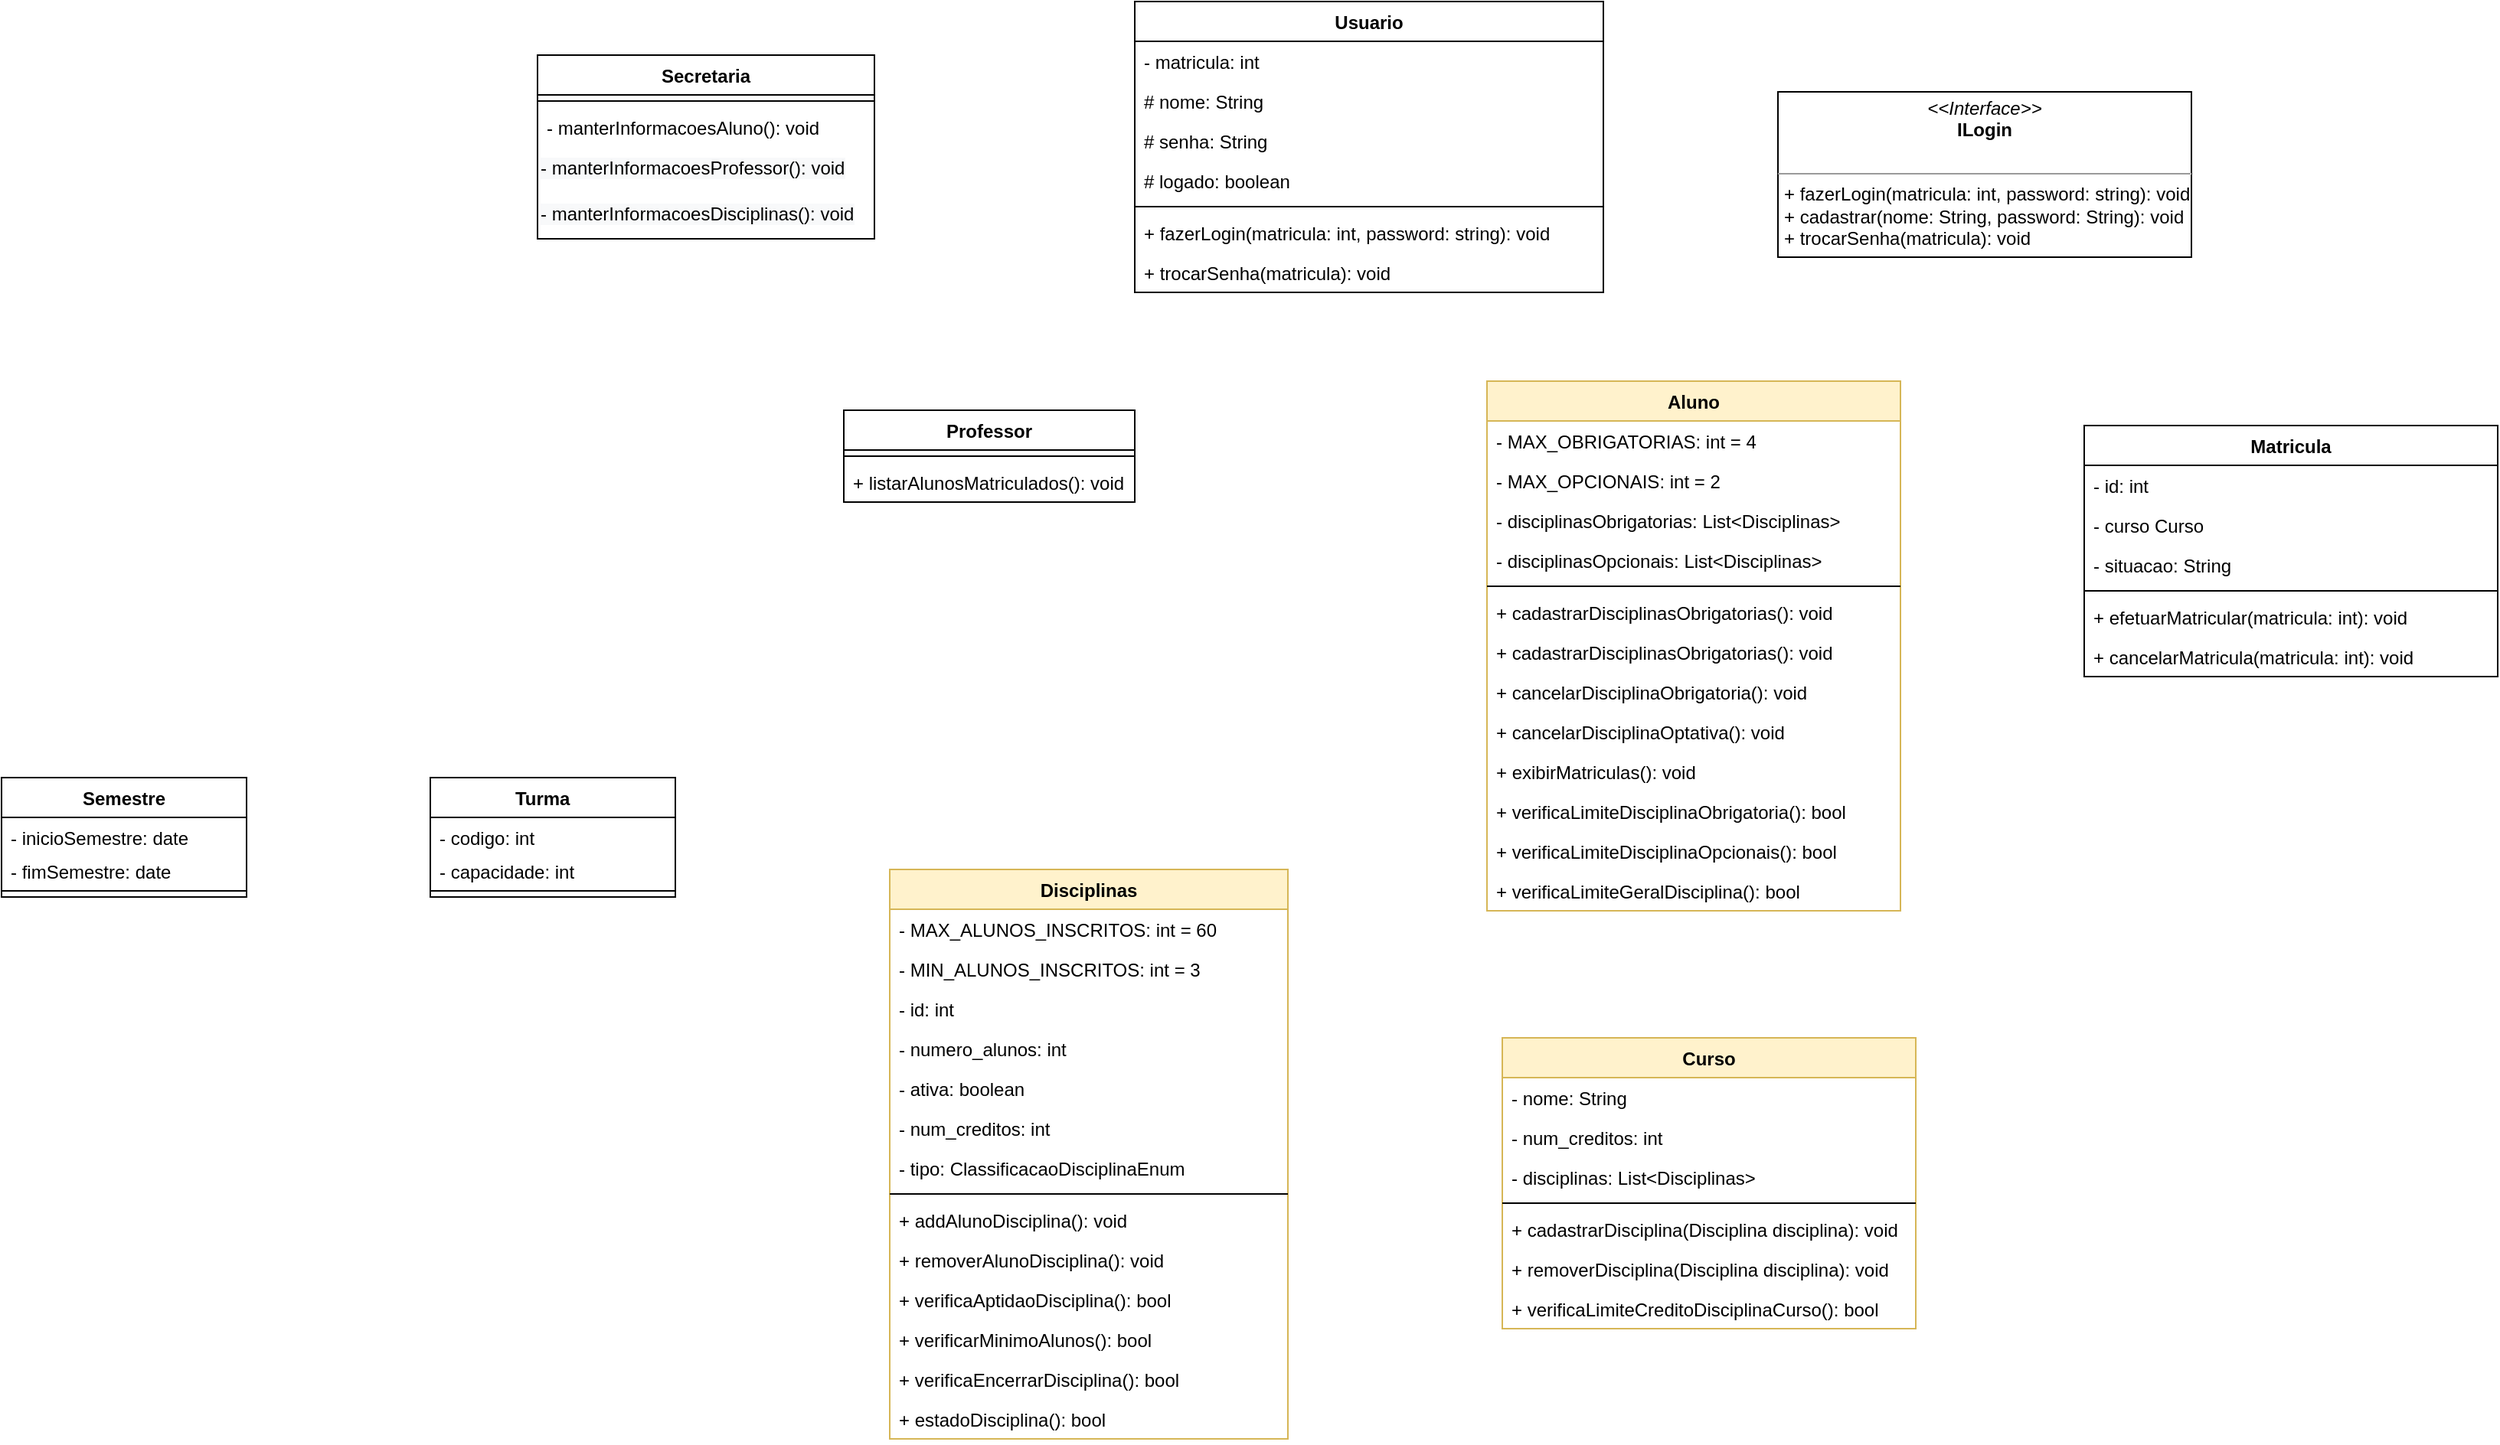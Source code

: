 <mxfile version="15.0.3" type="github">
  <diagram id="C5RBs43oDa-KdzZeNtuy" name="Page-1">
    <mxGraphModel dx="2549" dy="1831" grid="1" gridSize="10" guides="1" tooltips="1" connect="1" arrows="1" fold="1" page="1" pageScale="1" pageWidth="827" pageHeight="1169" math="0" shadow="0">
      <root>
        <mxCell id="WIyWlLk6GJQsqaUBKTNV-0" />
        <mxCell id="WIyWlLk6GJQsqaUBKTNV-1" parent="WIyWlLk6GJQsqaUBKTNV-0" />
        <mxCell id="JrXMHWwTkLq7MBl9970T-0" value="Usuario" style="swimlane;fontStyle=1;align=center;verticalAlign=top;childLayout=stackLayout;horizontal=1;startSize=26;horizontalStack=0;resizeParent=1;resizeParentMax=0;resizeLast=0;collapsible=1;marginBottom=0;" parent="WIyWlLk6GJQsqaUBKTNV-1" vertex="1">
          <mxGeometry x="260" y="-177" width="306" height="190" as="geometry" />
        </mxCell>
        <mxCell id="JrXMHWwTkLq7MBl9970T-1" value="- matricula: int" style="text;strokeColor=none;fillColor=none;align=left;verticalAlign=top;spacingLeft=4;spacingRight=4;overflow=hidden;rotatable=0;points=[[0,0.5],[1,0.5]];portConstraint=eastwest;" parent="JrXMHWwTkLq7MBl9970T-0" vertex="1">
          <mxGeometry y="26" width="306" height="26" as="geometry" />
        </mxCell>
        <mxCell id="JrXMHWwTkLq7MBl9970T-16" value="# nome: String" style="text;strokeColor=none;fillColor=none;align=left;verticalAlign=top;spacingLeft=4;spacingRight=4;overflow=hidden;rotatable=0;points=[[0,0.5],[1,0.5]];portConstraint=eastwest;" parent="JrXMHWwTkLq7MBl9970T-0" vertex="1">
          <mxGeometry y="52" width="306" height="26" as="geometry" />
        </mxCell>
        <mxCell id="kLyZI_-Mjfmo3eQy0nA9-0" value="# senha: String" style="text;strokeColor=none;fillColor=none;align=left;verticalAlign=top;spacingLeft=4;spacingRight=4;overflow=hidden;rotatable=0;points=[[0,0.5],[1,0.5]];portConstraint=eastwest;" vertex="1" parent="JrXMHWwTkLq7MBl9970T-0">
          <mxGeometry y="78" width="306" height="26" as="geometry" />
        </mxCell>
        <mxCell id="JrXMHWwTkLq7MBl9970T-23" value="# logado: boolean" style="text;strokeColor=none;fillColor=none;align=left;verticalAlign=top;spacingLeft=4;spacingRight=4;overflow=hidden;rotatable=0;points=[[0,0.5],[1,0.5]];portConstraint=eastwest;" parent="JrXMHWwTkLq7MBl9970T-0" vertex="1">
          <mxGeometry y="104" width="306" height="26" as="geometry" />
        </mxCell>
        <mxCell id="JrXMHWwTkLq7MBl9970T-2" value="" style="line;strokeWidth=1;fillColor=none;align=left;verticalAlign=middle;spacingTop=-1;spacingLeft=3;spacingRight=3;rotatable=0;labelPosition=right;points=[];portConstraint=eastwest;" parent="JrXMHWwTkLq7MBl9970T-0" vertex="1">
          <mxGeometry y="130" width="306" height="8" as="geometry" />
        </mxCell>
        <mxCell id="JrXMHWwTkLq7MBl9970T-17" value="+ fazerLogin(matricula: int, password: string): void" style="text;strokeColor=none;fillColor=none;align=left;verticalAlign=top;spacingLeft=4;spacingRight=4;overflow=hidden;rotatable=0;points=[[0,0.5],[1,0.5]];portConstraint=eastwest;" parent="JrXMHWwTkLq7MBl9970T-0" vertex="1">
          <mxGeometry y="138" width="306" height="26" as="geometry" />
        </mxCell>
        <mxCell id="JrXMHWwTkLq7MBl9970T-3" value="+ trocarSenha(matricula): void" style="text;strokeColor=none;fillColor=none;align=left;verticalAlign=top;spacingLeft=4;spacingRight=4;overflow=hidden;rotatable=0;points=[[0,0.5],[1,0.5]];portConstraint=eastwest;" parent="JrXMHWwTkLq7MBl9970T-0" vertex="1">
          <mxGeometry y="164" width="306" height="26" as="geometry" />
        </mxCell>
        <mxCell id="JrXMHWwTkLq7MBl9970T-4" value="Professor" style="swimlane;fontStyle=1;align=center;verticalAlign=top;childLayout=stackLayout;horizontal=1;startSize=26;horizontalStack=0;resizeParent=1;resizeParentMax=0;resizeLast=0;collapsible=1;marginBottom=0;" parent="WIyWlLk6GJQsqaUBKTNV-1" vertex="1">
          <mxGeometry x="70" y="90" width="190" height="60" as="geometry" />
        </mxCell>
        <mxCell id="JrXMHWwTkLq7MBl9970T-6" value="" style="line;strokeWidth=1;fillColor=none;align=left;verticalAlign=middle;spacingTop=-1;spacingLeft=3;spacingRight=3;rotatable=0;labelPosition=right;points=[];portConstraint=eastwest;" parent="JrXMHWwTkLq7MBl9970T-4" vertex="1">
          <mxGeometry y="26" width="190" height="8" as="geometry" />
        </mxCell>
        <mxCell id="7F9r5N1mLICZE5VBThnw-38" value="+ listarAlunosMatriculados(): void" style="text;strokeColor=none;fillColor=none;align=left;verticalAlign=top;spacingLeft=4;spacingRight=4;overflow=hidden;rotatable=0;points=[[0,0.5],[1,0.5]];portConstraint=eastwest;" parent="JrXMHWwTkLq7MBl9970T-4" vertex="1">
          <mxGeometry y="34" width="190" height="26" as="geometry" />
        </mxCell>
        <mxCell id="JrXMHWwTkLq7MBl9970T-8" value="Aluno" style="swimlane;fontStyle=1;align=center;verticalAlign=top;childLayout=stackLayout;horizontal=1;startSize=26;horizontalStack=0;resizeParent=1;resizeParentMax=0;resizeLast=0;collapsible=1;marginBottom=0;fillColor=#fff2cc;strokeColor=#d6b656;" parent="WIyWlLk6GJQsqaUBKTNV-1" vertex="1">
          <mxGeometry x="490" y="71" width="270" height="346" as="geometry" />
        </mxCell>
        <mxCell id="JrXMHWwTkLq7MBl9970T-9" value="- MAX_OBRIGATORIAS: int = 4" style="text;strokeColor=none;fillColor=none;align=left;verticalAlign=top;spacingLeft=4;spacingRight=4;overflow=hidden;rotatable=0;points=[[0,0.5],[1,0.5]];portConstraint=eastwest;" parent="JrXMHWwTkLq7MBl9970T-8" vertex="1">
          <mxGeometry y="26" width="270" height="26" as="geometry" />
        </mxCell>
        <mxCell id="JrXMHWwTkLq7MBl9970T-21" value="- MAX_OPCIONAIS: int = 2" style="text;strokeColor=none;fillColor=none;align=left;verticalAlign=top;spacingLeft=4;spacingRight=4;overflow=hidden;rotatable=0;points=[[0,0.5],[1,0.5]];portConstraint=eastwest;" parent="JrXMHWwTkLq7MBl9970T-8" vertex="1">
          <mxGeometry y="52" width="270" height="26" as="geometry" />
        </mxCell>
        <mxCell id="JrXMHWwTkLq7MBl9970T-20" value="- disciplinasObrigatorias: List&lt;Disciplinas&gt;" style="text;strokeColor=none;fillColor=none;align=left;verticalAlign=top;spacingLeft=4;spacingRight=4;overflow=hidden;rotatable=0;points=[[0,0.5],[1,0.5]];portConstraint=eastwest;" parent="JrXMHWwTkLq7MBl9970T-8" vertex="1">
          <mxGeometry y="78" width="270" height="26" as="geometry" />
        </mxCell>
        <mxCell id="JrXMHWwTkLq7MBl9970T-19" value="- disciplinasOpcionais: List&lt;Disciplinas&gt;" style="text;strokeColor=none;fillColor=none;align=left;verticalAlign=top;spacingLeft=4;spacingRight=4;overflow=hidden;rotatable=0;points=[[0,0.5],[1,0.5]];portConstraint=eastwest;" parent="JrXMHWwTkLq7MBl9970T-8" vertex="1">
          <mxGeometry y="104" width="270" height="26" as="geometry" />
        </mxCell>
        <mxCell id="JrXMHWwTkLq7MBl9970T-10" value="" style="line;strokeWidth=1;fillColor=none;align=left;verticalAlign=middle;spacingTop=-1;spacingLeft=3;spacingRight=3;rotatable=0;labelPosition=right;points=[];portConstraint=eastwest;" parent="JrXMHWwTkLq7MBl9970T-8" vertex="1">
          <mxGeometry y="130" width="270" height="8" as="geometry" />
        </mxCell>
        <mxCell id="BuNVMudP7O9CK5YteKWj-36" value="+ cadastrarDisciplinasObrigatorias(): void" style="text;strokeColor=none;fillColor=none;align=left;verticalAlign=top;spacingLeft=4;spacingRight=4;overflow=hidden;rotatable=0;points=[[0,0.5],[1,0.5]];portConstraint=eastwest;" parent="JrXMHWwTkLq7MBl9970T-8" vertex="1">
          <mxGeometry y="138" width="270" height="26" as="geometry" />
        </mxCell>
        <mxCell id="kLyZI_-Mjfmo3eQy0nA9-3" value="+ cadastrarDisciplinasObrigatorias(): void" style="text;strokeColor=none;fillColor=none;align=left;verticalAlign=top;spacingLeft=4;spacingRight=4;overflow=hidden;rotatable=0;points=[[0,0.5],[1,0.5]];portConstraint=eastwest;" vertex="1" parent="JrXMHWwTkLq7MBl9970T-8">
          <mxGeometry y="164" width="270" height="26" as="geometry" />
        </mxCell>
        <mxCell id="kLyZI_-Mjfmo3eQy0nA9-4" value="+ cancelarDisciplinaObrigatoria(): void" style="text;strokeColor=none;fillColor=none;align=left;verticalAlign=top;spacingLeft=4;spacingRight=4;overflow=hidden;rotatable=0;points=[[0,0.5],[1,0.5]];portConstraint=eastwest;" vertex="1" parent="JrXMHWwTkLq7MBl9970T-8">
          <mxGeometry y="190" width="270" height="26" as="geometry" />
        </mxCell>
        <mxCell id="kLyZI_-Mjfmo3eQy0nA9-2" value="+ cancelarDisciplinaOptativa(): void" style="text;strokeColor=none;fillColor=none;align=left;verticalAlign=top;spacingLeft=4;spacingRight=4;overflow=hidden;rotatable=0;points=[[0,0.5],[1,0.5]];portConstraint=eastwest;" vertex="1" parent="JrXMHWwTkLq7MBl9970T-8">
          <mxGeometry y="216" width="270" height="26" as="geometry" />
        </mxCell>
        <mxCell id="kLyZI_-Mjfmo3eQy0nA9-5" value="+ exibirMatriculas(): void" style="text;strokeColor=none;fillColor=none;align=left;verticalAlign=top;spacingLeft=4;spacingRight=4;overflow=hidden;rotatable=0;points=[[0,0.5],[1,0.5]];portConstraint=eastwest;" vertex="1" parent="JrXMHWwTkLq7MBl9970T-8">
          <mxGeometry y="242" width="270" height="26" as="geometry" />
        </mxCell>
        <mxCell id="htxhxsCzDvuKLjWqPKR0-1" value="+ verificaLimiteDisciplinaObrigatoria(): bool" style="text;strokeColor=none;fillColor=none;align=left;verticalAlign=top;spacingLeft=4;spacingRight=4;overflow=hidden;rotatable=0;points=[[0,0.5],[1,0.5]];portConstraint=eastwest;" parent="JrXMHWwTkLq7MBl9970T-8" vertex="1">
          <mxGeometry y="268" width="270" height="26" as="geometry" />
        </mxCell>
        <mxCell id="htxhxsCzDvuKLjWqPKR0-2" value="+ verificaLimiteDisciplinaOpcionais(): bool" style="text;strokeColor=none;fillColor=none;align=left;verticalAlign=top;spacingLeft=4;spacingRight=4;overflow=hidden;rotatable=0;points=[[0,0.5],[1,0.5]];portConstraint=eastwest;" parent="JrXMHWwTkLq7MBl9970T-8" vertex="1">
          <mxGeometry y="294" width="270" height="26" as="geometry" />
        </mxCell>
        <mxCell id="kLyZI_-Mjfmo3eQy0nA9-1" value="+ verificaLimiteGeralDisciplina(): bool" style="text;strokeColor=none;fillColor=none;align=left;verticalAlign=top;spacingLeft=4;spacingRight=4;overflow=hidden;rotatable=0;points=[[0,0.5],[1,0.5]];portConstraint=eastwest;" vertex="1" parent="JrXMHWwTkLq7MBl9970T-8">
          <mxGeometry y="320" width="270" height="26" as="geometry" />
        </mxCell>
        <mxCell id="JrXMHWwTkLq7MBl9970T-12" value="Secretaria" style="swimlane;fontStyle=1;align=center;verticalAlign=top;childLayout=stackLayout;horizontal=1;startSize=26;horizontalStack=0;resizeParent=1;resizeParentMax=0;resizeLast=0;collapsible=1;marginBottom=0;" parent="WIyWlLk6GJQsqaUBKTNV-1" vertex="1">
          <mxGeometry x="-130" y="-142" width="220" height="120" as="geometry" />
        </mxCell>
        <mxCell id="JrXMHWwTkLq7MBl9970T-14" value="" style="line;strokeWidth=1;fillColor=none;align=left;verticalAlign=middle;spacingTop=-1;spacingLeft=3;spacingRight=3;rotatable=0;labelPosition=right;points=[];portConstraint=eastwest;" parent="JrXMHWwTkLq7MBl9970T-12" vertex="1">
          <mxGeometry y="26" width="220" height="8" as="geometry" />
        </mxCell>
        <mxCell id="7F9r5N1mLICZE5VBThnw-39" value="- manterInformacoesAluno(): void" style="text;strokeColor=none;fillColor=none;align=left;verticalAlign=top;spacingLeft=4;spacingRight=4;overflow=hidden;rotatable=0;points=[[0,0.5],[1,0.5]];portConstraint=eastwest;" parent="JrXMHWwTkLq7MBl9970T-12" vertex="1">
          <mxGeometry y="34" width="220" height="26" as="geometry" />
        </mxCell>
        <mxCell id="7F9r5N1mLICZE5VBThnw-40" value="&lt;span style=&quot;color: rgb(0 , 0 , 0) ; font-family: &amp;#34;helvetica&amp;#34; ; font-size: 12px ; font-style: normal ; font-weight: 400 ; letter-spacing: normal ; text-align: left ; text-indent: 0px ; text-transform: none ; word-spacing: 0px ; background-color: rgb(248 , 249 , 250) ; display: inline ; float: none&quot;&gt;- manterInformacoesProfessor(): void&lt;/span&gt;" style="text;whiteSpace=wrap;html=1;" parent="JrXMHWwTkLq7MBl9970T-12" vertex="1">
          <mxGeometry y="60" width="220" height="30" as="geometry" />
        </mxCell>
        <mxCell id="7F9r5N1mLICZE5VBThnw-41" value="&lt;span style=&quot;color: rgb(0 , 0 , 0) ; font-family: &amp;#34;helvetica&amp;#34; ; font-size: 12px ; font-style: normal ; font-weight: 400 ; letter-spacing: normal ; text-align: left ; text-indent: 0px ; text-transform: none ; word-spacing: 0px ; background-color: rgb(248 , 249 , 250) ; display: inline ; float: none&quot;&gt;- manterInformacoesDisciplinas(): void&lt;/span&gt;" style="text;whiteSpace=wrap;html=1;" parent="JrXMHWwTkLq7MBl9970T-12" vertex="1">
          <mxGeometry y="90" width="220" height="30" as="geometry" />
        </mxCell>
        <mxCell id="7F9r5N1mLICZE5VBThnw-0" value="Curso" style="swimlane;fontStyle=1;align=center;verticalAlign=top;childLayout=stackLayout;horizontal=1;startSize=26;horizontalStack=0;resizeParent=1;resizeParentMax=0;resizeLast=0;collapsible=1;marginBottom=0;fillColor=#fff2cc;strokeColor=#d6b656;" parent="WIyWlLk6GJQsqaUBKTNV-1" vertex="1">
          <mxGeometry x="500" y="500" width="270" height="190" as="geometry" />
        </mxCell>
        <mxCell id="7F9r5N1mLICZE5VBThnw-3" value="- nome: String" style="text;strokeColor=none;fillColor=none;align=left;verticalAlign=top;spacingLeft=4;spacingRight=4;overflow=hidden;rotatable=0;points=[[0,0.5],[1,0.5]];portConstraint=eastwest;" parent="7F9r5N1mLICZE5VBThnw-0" vertex="1">
          <mxGeometry y="26" width="270" height="26" as="geometry" />
        </mxCell>
        <mxCell id="7F9r5N1mLICZE5VBThnw-7" value="- num_creditos: int" style="text;strokeColor=none;fillColor=none;align=left;verticalAlign=top;spacingLeft=4;spacingRight=4;overflow=hidden;rotatable=0;points=[[0,0.5],[1,0.5]];portConstraint=eastwest;" parent="7F9r5N1mLICZE5VBThnw-0" vertex="1">
          <mxGeometry y="52" width="270" height="26" as="geometry" />
        </mxCell>
        <mxCell id="7F9r5N1mLICZE5VBThnw-4" value="- disciplinas: List&lt;Disciplinas&gt;" style="text;strokeColor=none;fillColor=none;align=left;verticalAlign=top;spacingLeft=4;spacingRight=4;overflow=hidden;rotatable=0;points=[[0,0.5],[1,0.5]];portConstraint=eastwest;" parent="7F9r5N1mLICZE5VBThnw-0" vertex="1">
          <mxGeometry y="78" width="270" height="26" as="geometry" />
        </mxCell>
        <mxCell id="7F9r5N1mLICZE5VBThnw-5" value="" style="line;strokeWidth=1;fillColor=none;align=left;verticalAlign=middle;spacingTop=-1;spacingLeft=3;spacingRight=3;rotatable=0;labelPosition=right;points=[];portConstraint=eastwest;" parent="7F9r5N1mLICZE5VBThnw-0" vertex="1">
          <mxGeometry y="104" width="270" height="8" as="geometry" />
        </mxCell>
        <mxCell id="7F9r5N1mLICZE5VBThnw-17" value="+ cadastrarDisciplina(Disciplina disciplina): void" style="text;strokeColor=none;fillColor=none;align=left;verticalAlign=top;spacingLeft=4;spacingRight=4;overflow=hidden;rotatable=0;points=[[0,0.5],[1,0.5]];portConstraint=eastwest;" parent="7F9r5N1mLICZE5VBThnw-0" vertex="1">
          <mxGeometry y="112" width="270" height="26" as="geometry" />
        </mxCell>
        <mxCell id="7F9r5N1mLICZE5VBThnw-18" value="+ removerDisciplina(Disciplina disciplina): void" style="text;strokeColor=none;fillColor=none;align=left;verticalAlign=top;spacingLeft=4;spacingRight=4;overflow=hidden;rotatable=0;points=[[0,0.5],[1,0.5]];portConstraint=eastwest;" parent="7F9r5N1mLICZE5VBThnw-0" vertex="1">
          <mxGeometry y="138" width="270" height="26" as="geometry" />
        </mxCell>
        <mxCell id="htxhxsCzDvuKLjWqPKR0-0" value="+ verificaLimiteCreditoDisciplinaCurso(): bool" style="text;strokeColor=none;fillColor=none;align=left;verticalAlign=top;spacingLeft=4;spacingRight=4;overflow=hidden;rotatable=0;points=[[0,0.5],[1,0.5]];portConstraint=eastwest;" parent="7F9r5N1mLICZE5VBThnw-0" vertex="1">
          <mxGeometry y="164" width="270" height="26" as="geometry" />
        </mxCell>
        <mxCell id="7F9r5N1mLICZE5VBThnw-9" value="Matricula" style="swimlane;fontStyle=1;align=center;verticalAlign=top;childLayout=stackLayout;horizontal=1;startSize=26;horizontalStack=0;resizeParent=1;resizeParentMax=0;resizeLast=0;collapsible=1;marginBottom=0;" parent="WIyWlLk6GJQsqaUBKTNV-1" vertex="1">
          <mxGeometry x="880" y="100" width="270" height="164" as="geometry" />
        </mxCell>
        <mxCell id="7F9r5N1mLICZE5VBThnw-10" value="- id: int" style="text;strokeColor=none;fillColor=none;align=left;verticalAlign=top;spacingLeft=4;spacingRight=4;overflow=hidden;rotatable=0;points=[[0,0.5],[1,0.5]];portConstraint=eastwest;" parent="7F9r5N1mLICZE5VBThnw-9" vertex="1">
          <mxGeometry y="26" width="270" height="26" as="geometry" />
        </mxCell>
        <mxCell id="7F9r5N1mLICZE5VBThnw-12" value="- curso Curso" style="text;strokeColor=none;fillColor=none;align=left;verticalAlign=top;spacingLeft=4;spacingRight=4;overflow=hidden;rotatable=0;points=[[0,0.5],[1,0.5]];portConstraint=eastwest;" parent="7F9r5N1mLICZE5VBThnw-9" vertex="1">
          <mxGeometry y="52" width="270" height="26" as="geometry" />
        </mxCell>
        <mxCell id="BuNVMudP7O9CK5YteKWj-0" value="- situacao: String" style="text;strokeColor=none;fillColor=none;align=left;verticalAlign=top;spacingLeft=4;spacingRight=4;overflow=hidden;rotatable=0;points=[[0,0.5],[1,0.5]];portConstraint=eastwest;" parent="7F9r5N1mLICZE5VBThnw-9" vertex="1">
          <mxGeometry y="78" width="270" height="26" as="geometry" />
        </mxCell>
        <mxCell id="7F9r5N1mLICZE5VBThnw-13" value="" style="line;strokeWidth=1;fillColor=none;align=left;verticalAlign=middle;spacingTop=-1;spacingLeft=3;spacingRight=3;rotatable=0;labelPosition=right;points=[];portConstraint=eastwest;" parent="7F9r5N1mLICZE5VBThnw-9" vertex="1">
          <mxGeometry y="104" width="270" height="8" as="geometry" />
        </mxCell>
        <mxCell id="7F9r5N1mLICZE5VBThnw-16" value="+ efetuarMatricular(matricula: int): void" style="text;strokeColor=none;fillColor=none;align=left;verticalAlign=top;spacingLeft=4;spacingRight=4;overflow=hidden;rotatable=0;points=[[0,0.5],[1,0.5]];portConstraint=eastwest;" parent="7F9r5N1mLICZE5VBThnw-9" vertex="1">
          <mxGeometry y="112" width="270" height="26" as="geometry" />
        </mxCell>
        <mxCell id="E2rQVBxFXLDAdDKFJ9_E-2" value="+ cancelarMatricula(matricula: int): void" style="text;strokeColor=none;fillColor=none;align=left;verticalAlign=top;spacingLeft=4;spacingRight=4;overflow=hidden;rotatable=0;points=[[0,0.5],[1,0.5]];portConstraint=eastwest;" parent="7F9r5N1mLICZE5VBThnw-9" vertex="1">
          <mxGeometry y="138" width="270" height="26" as="geometry" />
        </mxCell>
        <mxCell id="BuNVMudP7O9CK5YteKWj-6" value="Turma    " style="swimlane;fontStyle=1;align=center;verticalAlign=top;childLayout=stackLayout;horizontal=1;startSize=26;horizontalStack=0;resizeParent=1;resizeParentMax=0;resizeLast=0;collapsible=1;marginBottom=0;" parent="WIyWlLk6GJQsqaUBKTNV-1" vertex="1">
          <mxGeometry x="-200" y="330" width="160" height="78" as="geometry" />
        </mxCell>
        <mxCell id="BuNVMudP7O9CK5YteKWj-7" value="- codigo: int&#xa;" style="text;strokeColor=none;fillColor=none;align=left;verticalAlign=top;spacingLeft=4;spacingRight=4;overflow=hidden;rotatable=0;points=[[0,0.5],[1,0.5]];portConstraint=eastwest;" parent="BuNVMudP7O9CK5YteKWj-6" vertex="1">
          <mxGeometry y="26" width="160" height="22" as="geometry" />
        </mxCell>
        <mxCell id="BuNVMudP7O9CK5YteKWj-11" value="- capacidade: int&#xa;" style="text;strokeColor=none;fillColor=none;align=left;verticalAlign=top;spacingLeft=4;spacingRight=4;overflow=hidden;rotatable=0;points=[[0,0.5],[1,0.5]];portConstraint=eastwest;" parent="BuNVMudP7O9CK5YteKWj-6" vertex="1">
          <mxGeometry y="48" width="160" height="22" as="geometry" />
        </mxCell>
        <mxCell id="BuNVMudP7O9CK5YteKWj-8" value="" style="line;strokeWidth=1;fillColor=none;align=left;verticalAlign=middle;spacingTop=-1;spacingLeft=3;spacingRight=3;rotatable=0;labelPosition=right;points=[];portConstraint=eastwest;" parent="BuNVMudP7O9CK5YteKWj-6" vertex="1">
          <mxGeometry y="70" width="160" height="8" as="geometry" />
        </mxCell>
        <mxCell id="BuNVMudP7O9CK5YteKWj-12" value="&lt;p style=&quot;margin: 0px ; margin-top: 4px ; text-align: center&quot;&gt;&lt;i&gt;&amp;lt;&amp;lt;Interface&amp;gt;&amp;gt;&lt;/i&gt;&lt;br&gt;&lt;b&gt;ILogin&lt;/b&gt;&lt;/p&gt;&lt;p style=&quot;margin: 0px ; margin-left: 4px&quot;&gt;&lt;br&gt;&lt;/p&gt;&lt;hr size=&quot;1&quot;&gt;&lt;p style=&quot;margin: 0px ; margin-left: 4px&quot;&gt;+ fazerLogin(matricula: int, password: string): void&lt;br&gt;+ cadastrar(nome: String, password: String): void&lt;/p&gt;&lt;p style=&quot;margin: 0px ; margin-left: 4px&quot;&gt;+ trocarSenha(matricula): void&lt;br&gt;&lt;/p&gt;" style="verticalAlign=top;align=left;overflow=fill;fontSize=12;fontFamily=Helvetica;html=1;" parent="WIyWlLk6GJQsqaUBKTNV-1" vertex="1">
          <mxGeometry x="680" y="-118" width="270" height="108" as="geometry" />
        </mxCell>
        <mxCell id="BuNVMudP7O9CK5YteKWj-22" value="Semestre" style="swimlane;fontStyle=1;align=center;verticalAlign=top;childLayout=stackLayout;horizontal=1;startSize=26;horizontalStack=0;resizeParent=1;resizeParentMax=0;resizeLast=0;collapsible=1;marginBottom=0;" parent="WIyWlLk6GJQsqaUBKTNV-1" vertex="1">
          <mxGeometry x="-480" y="330" width="160" height="78" as="geometry" />
        </mxCell>
        <mxCell id="BuNVMudP7O9CK5YteKWj-23" value="- inicioSemestre: date" style="text;strokeColor=none;fillColor=none;align=left;verticalAlign=top;spacingLeft=4;spacingRight=4;overflow=hidden;rotatable=0;points=[[0,0.5],[1,0.5]];portConstraint=eastwest;" parent="BuNVMudP7O9CK5YteKWj-22" vertex="1">
          <mxGeometry y="26" width="160" height="22" as="geometry" />
        </mxCell>
        <mxCell id="BuNVMudP7O9CK5YteKWj-24" value="- fimSemestre: date" style="text;strokeColor=none;fillColor=none;align=left;verticalAlign=top;spacingLeft=4;spacingRight=4;overflow=hidden;rotatable=0;points=[[0,0.5],[1,0.5]];portConstraint=eastwest;" parent="BuNVMudP7O9CK5YteKWj-22" vertex="1">
          <mxGeometry y="48" width="160" height="22" as="geometry" />
        </mxCell>
        <mxCell id="BuNVMudP7O9CK5YteKWj-25" value="" style="line;strokeWidth=1;fillColor=none;align=left;verticalAlign=middle;spacingTop=-1;spacingLeft=3;spacingRight=3;rotatable=0;labelPosition=right;points=[];portConstraint=eastwest;" parent="BuNVMudP7O9CK5YteKWj-22" vertex="1">
          <mxGeometry y="70" width="160" height="8" as="geometry" />
        </mxCell>
        <mxCell id="kLyZI_-Mjfmo3eQy0nA9-10" value="Disciplinas" style="swimlane;fontStyle=1;align=center;verticalAlign=top;childLayout=stackLayout;horizontal=1;startSize=26;horizontalStack=0;resizeParent=1;resizeParentMax=0;resizeLast=0;collapsible=1;marginBottom=0;fillColor=#fff2cc;strokeColor=#d6b656;" vertex="1" parent="WIyWlLk6GJQsqaUBKTNV-1">
          <mxGeometry x="100" y="390" width="260" height="372" as="geometry" />
        </mxCell>
        <mxCell id="7F9r5N1mLICZE5VBThnw-34" value="- MAX_ALUNOS_INSCRITOS: int = 60" style="text;strokeColor=none;fillColor=none;align=left;verticalAlign=top;spacingLeft=4;spacingRight=4;overflow=hidden;rotatable=0;points=[[0,0.5],[1,0.5]];portConstraint=eastwest;" parent="kLyZI_-Mjfmo3eQy0nA9-10" vertex="1">
          <mxGeometry y="26" width="260" height="26" as="geometry" />
        </mxCell>
        <mxCell id="7F9r5N1mLICZE5VBThnw-29" value="- MIN_ALUNOS_INSCRITOS: int = 3 " style="text;strokeColor=none;fillColor=none;align=left;verticalAlign=top;spacingLeft=4;spacingRight=4;overflow=hidden;rotatable=0;points=[[0,0.5],[1,0.5]];portConstraint=eastwest;" parent="kLyZI_-Mjfmo3eQy0nA9-10" vertex="1">
          <mxGeometry y="52" width="260" height="26" as="geometry" />
        </mxCell>
        <mxCell id="7F9r5N1mLICZE5VBThnw-27" value="- id: int" style="text;strokeColor=none;fillColor=none;align=left;verticalAlign=top;spacingLeft=4;spacingRight=4;overflow=hidden;rotatable=0;points=[[0,0.5],[1,0.5]];portConstraint=eastwest;" parent="kLyZI_-Mjfmo3eQy0nA9-10" vertex="1">
          <mxGeometry y="78" width="260" height="26" as="geometry" />
        </mxCell>
        <mxCell id="BuNVMudP7O9CK5YteKWj-15" value="- numero_alunos: int" style="text;strokeColor=none;fillColor=none;align=left;verticalAlign=top;spacingLeft=4;spacingRight=4;overflow=hidden;rotatable=0;points=[[0,0.5],[1,0.5]];portConstraint=eastwest;" parent="kLyZI_-Mjfmo3eQy0nA9-10" vertex="1">
          <mxGeometry y="104" width="260" height="26" as="geometry" />
        </mxCell>
        <mxCell id="7F9r5N1mLICZE5VBThnw-28" value="- ativa: boolean" style="text;strokeColor=none;fillColor=none;align=left;verticalAlign=top;spacingLeft=4;spacingRight=4;overflow=hidden;rotatable=0;points=[[0,0.5],[1,0.5]];portConstraint=eastwest;" parent="kLyZI_-Mjfmo3eQy0nA9-10" vertex="1">
          <mxGeometry y="130" width="260" height="26" as="geometry" />
        </mxCell>
        <mxCell id="7F9r5N1mLICZE5VBThnw-11" value="- num_creditos: int" style="text;strokeColor=none;fillColor=none;align=left;verticalAlign=top;spacingLeft=4;spacingRight=4;overflow=hidden;rotatable=0;points=[[0,0.5],[1,0.5]];portConstraint=eastwest;" parent="kLyZI_-Mjfmo3eQy0nA9-10" vertex="1">
          <mxGeometry y="156" width="260" height="26" as="geometry" />
        </mxCell>
        <mxCell id="7F9r5N1mLICZE5VBThnw-35" value="- tipo: ClassificacaoDisciplinaEnum" style="text;strokeColor=none;fillColor=none;align=left;verticalAlign=top;spacingLeft=4;spacingRight=4;overflow=hidden;rotatable=0;points=[[0,0.5],[1,0.5]];portConstraint=eastwest;" parent="kLyZI_-Mjfmo3eQy0nA9-10" vertex="1">
          <mxGeometry y="182" width="260" height="26" as="geometry" />
        </mxCell>
        <mxCell id="kLyZI_-Mjfmo3eQy0nA9-12" value="" style="line;strokeWidth=1;fillColor=none;align=left;verticalAlign=middle;spacingTop=-1;spacingLeft=3;spacingRight=3;rotatable=0;labelPosition=right;points=[];portConstraint=eastwest;" vertex="1" parent="kLyZI_-Mjfmo3eQy0nA9-10">
          <mxGeometry y="208" width="260" height="8" as="geometry" />
        </mxCell>
        <mxCell id="7F9r5N1mLICZE5VBThnw-33" value="+ addAlunoDisciplina(): void" style="text;strokeColor=none;fillColor=none;align=left;verticalAlign=top;spacingLeft=4;spacingRight=4;overflow=hidden;rotatable=0;points=[[0,0.5],[1,0.5]];portConstraint=eastwest;" parent="kLyZI_-Mjfmo3eQy0nA9-10" vertex="1">
          <mxGeometry y="216" width="260" height="26" as="geometry" />
        </mxCell>
        <mxCell id="kLyZI_-Mjfmo3eQy0nA9-16" value="+ removerAlunoDisciplina(): void" style="text;strokeColor=none;fillColor=none;align=left;verticalAlign=top;spacingLeft=4;spacingRight=4;overflow=hidden;rotatable=0;points=[[0,0.5],[1,0.5]];portConstraint=eastwest;" vertex="1" parent="kLyZI_-Mjfmo3eQy0nA9-10">
          <mxGeometry y="242" width="260" height="26" as="geometry" />
        </mxCell>
        <mxCell id="7F9r5N1mLICZE5VBThnw-31" value="+ verificaAptidaoDisciplina(): bool" style="text;strokeColor=none;fillColor=none;align=left;verticalAlign=top;spacingLeft=4;spacingRight=4;overflow=hidden;rotatable=0;points=[[0,0.5],[1,0.5]];portConstraint=eastwest;" parent="kLyZI_-Mjfmo3eQy0nA9-10" vertex="1">
          <mxGeometry y="268" width="260" height="26" as="geometry" />
        </mxCell>
        <mxCell id="kLyZI_-Mjfmo3eQy0nA9-14" value="+ verificarMinimoAlunos(): bool" style="text;strokeColor=none;fillColor=none;align=left;verticalAlign=top;spacingLeft=4;spacingRight=4;overflow=hidden;rotatable=0;points=[[0,0.5],[1,0.5]];portConstraint=eastwest;" vertex="1" parent="kLyZI_-Mjfmo3eQy0nA9-10">
          <mxGeometry y="294" width="260" height="26" as="geometry" />
        </mxCell>
        <mxCell id="kLyZI_-Mjfmo3eQy0nA9-15" value="+ verificaEncerrarDisciplina(): bool" style="text;strokeColor=none;fillColor=none;align=left;verticalAlign=top;spacingLeft=4;spacingRight=4;overflow=hidden;rotatable=0;points=[[0,0.5],[1,0.5]];portConstraint=eastwest;" vertex="1" parent="kLyZI_-Mjfmo3eQy0nA9-10">
          <mxGeometry y="320" width="260" height="26" as="geometry" />
        </mxCell>
        <mxCell id="kLyZI_-Mjfmo3eQy0nA9-17" value="+ estadoDisciplina(): bool" style="text;strokeColor=none;fillColor=none;align=left;verticalAlign=top;spacingLeft=4;spacingRight=4;overflow=hidden;rotatable=0;points=[[0,0.5],[1,0.5]];portConstraint=eastwest;" vertex="1" parent="kLyZI_-Mjfmo3eQy0nA9-10">
          <mxGeometry y="346" width="260" height="26" as="geometry" />
        </mxCell>
      </root>
    </mxGraphModel>
  </diagram>
</mxfile>
